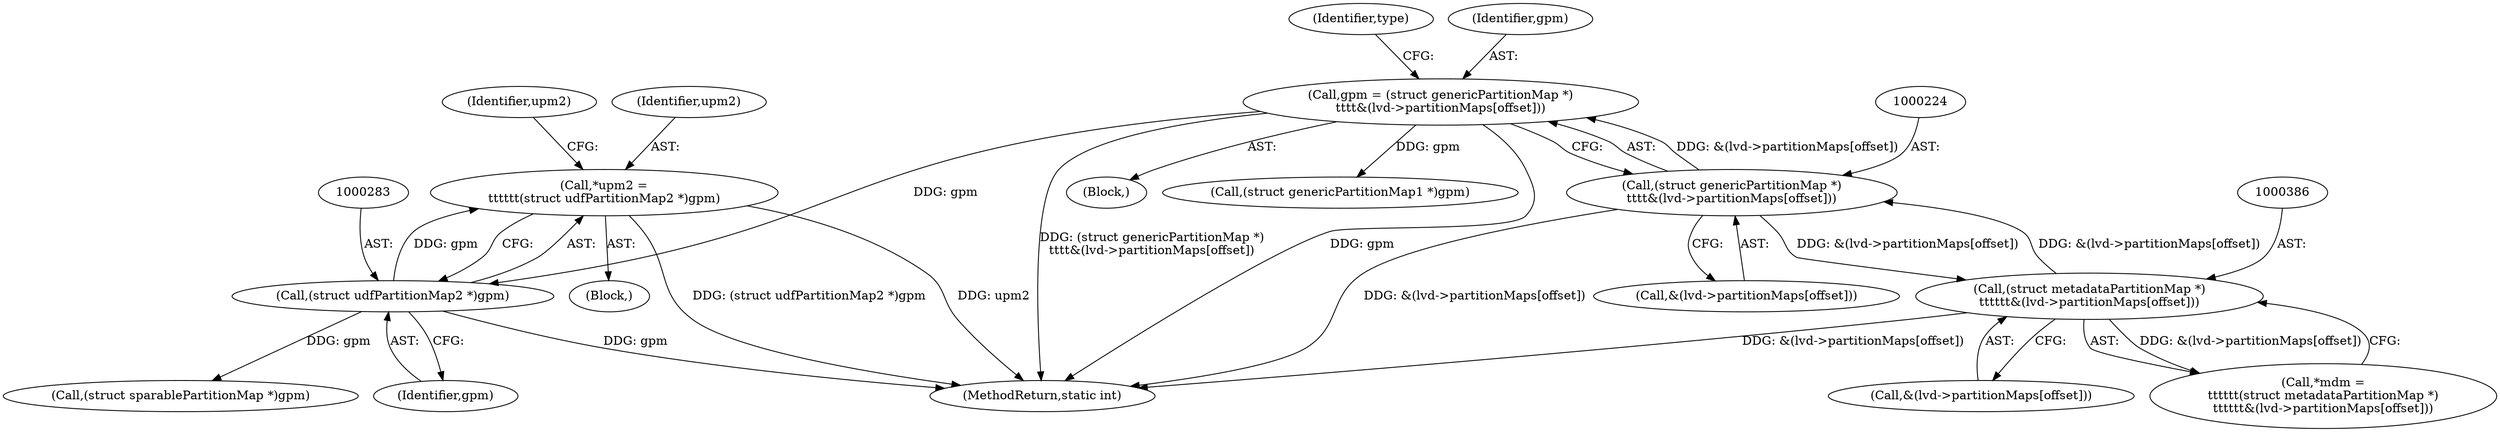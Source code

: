 digraph "0_linux_1df2ae31c724e57be9d7ac00d78db8a5dabdd050@pointer" {
"1000280" [label="(Call,*upm2 =\n\t\t\t\t\t\t(struct udfPartitionMap2 *)gpm)"];
"1000282" [label="(Call,(struct udfPartitionMap2 *)gpm)"];
"1000221" [label="(Call,gpm = (struct genericPartitionMap *)\n\t\t\t\t&(lvd->partitionMaps[offset]))"];
"1000223" [label="(Call,(struct genericPartitionMap *)\n\t\t\t\t&(lvd->partitionMaps[offset]))"];
"1000385" [label="(Call,(struct metadataPartitionMap *)\n\t\t\t\t\t\t&(lvd->partitionMaps[offset]))"];
"1000282" [label="(Call,(struct udfPartitionMap2 *)gpm)"];
"1000280" [label="(Call,*upm2 =\n\t\t\t\t\t\t(struct udfPartitionMap2 *)gpm)"];
"1000387" [label="(Call,&(lvd->partitionMaps[offset]))"];
"1000278" [label="(Block,)"];
"1000211" [label="(Block,)"];
"1000225" [label="(Call,&(lvd->partitionMaps[offset]))"];
"1000355" [label="(Call,(struct sparablePartitionMap *)gpm)"];
"1000284" [label="(Identifier,gpm)"];
"1000590" [label="(MethodReturn,static int)"];
"1000383" [label="(Call,*mdm =\n\t\t\t\t\t\t(struct metadataPartitionMap *)\n\t\t\t\t\t\t&(lvd->partitionMaps[offset]))"];
"1000244" [label="(Call,(struct genericPartitionMap1 *)gpm)"];
"1000281" [label="(Identifier,upm2)"];
"1000290" [label="(Identifier,upm2)"];
"1000232" [label="(Identifier,type)"];
"1000222" [label="(Identifier,gpm)"];
"1000221" [label="(Call,gpm = (struct genericPartitionMap *)\n\t\t\t\t&(lvd->partitionMaps[offset]))"];
"1000385" [label="(Call,(struct metadataPartitionMap *)\n\t\t\t\t\t\t&(lvd->partitionMaps[offset]))"];
"1000223" [label="(Call,(struct genericPartitionMap *)\n\t\t\t\t&(lvd->partitionMaps[offset]))"];
"1000280" -> "1000278"  [label="AST: "];
"1000280" -> "1000282"  [label="CFG: "];
"1000281" -> "1000280"  [label="AST: "];
"1000282" -> "1000280"  [label="AST: "];
"1000290" -> "1000280"  [label="CFG: "];
"1000280" -> "1000590"  [label="DDG: (struct udfPartitionMap2 *)gpm"];
"1000280" -> "1000590"  [label="DDG: upm2"];
"1000282" -> "1000280"  [label="DDG: gpm"];
"1000282" -> "1000284"  [label="CFG: "];
"1000283" -> "1000282"  [label="AST: "];
"1000284" -> "1000282"  [label="AST: "];
"1000282" -> "1000590"  [label="DDG: gpm"];
"1000221" -> "1000282"  [label="DDG: gpm"];
"1000282" -> "1000355"  [label="DDG: gpm"];
"1000221" -> "1000211"  [label="AST: "];
"1000221" -> "1000223"  [label="CFG: "];
"1000222" -> "1000221"  [label="AST: "];
"1000223" -> "1000221"  [label="AST: "];
"1000232" -> "1000221"  [label="CFG: "];
"1000221" -> "1000590"  [label="DDG: (struct genericPartitionMap *)\n\t\t\t\t&(lvd->partitionMaps[offset])"];
"1000221" -> "1000590"  [label="DDG: gpm"];
"1000223" -> "1000221"  [label="DDG: &(lvd->partitionMaps[offset])"];
"1000221" -> "1000244"  [label="DDG: gpm"];
"1000223" -> "1000225"  [label="CFG: "];
"1000224" -> "1000223"  [label="AST: "];
"1000225" -> "1000223"  [label="AST: "];
"1000223" -> "1000590"  [label="DDG: &(lvd->partitionMaps[offset])"];
"1000385" -> "1000223"  [label="DDG: &(lvd->partitionMaps[offset])"];
"1000223" -> "1000385"  [label="DDG: &(lvd->partitionMaps[offset])"];
"1000385" -> "1000383"  [label="AST: "];
"1000385" -> "1000387"  [label="CFG: "];
"1000386" -> "1000385"  [label="AST: "];
"1000387" -> "1000385"  [label="AST: "];
"1000383" -> "1000385"  [label="CFG: "];
"1000385" -> "1000590"  [label="DDG: &(lvd->partitionMaps[offset])"];
"1000385" -> "1000383"  [label="DDG: &(lvd->partitionMaps[offset])"];
}
